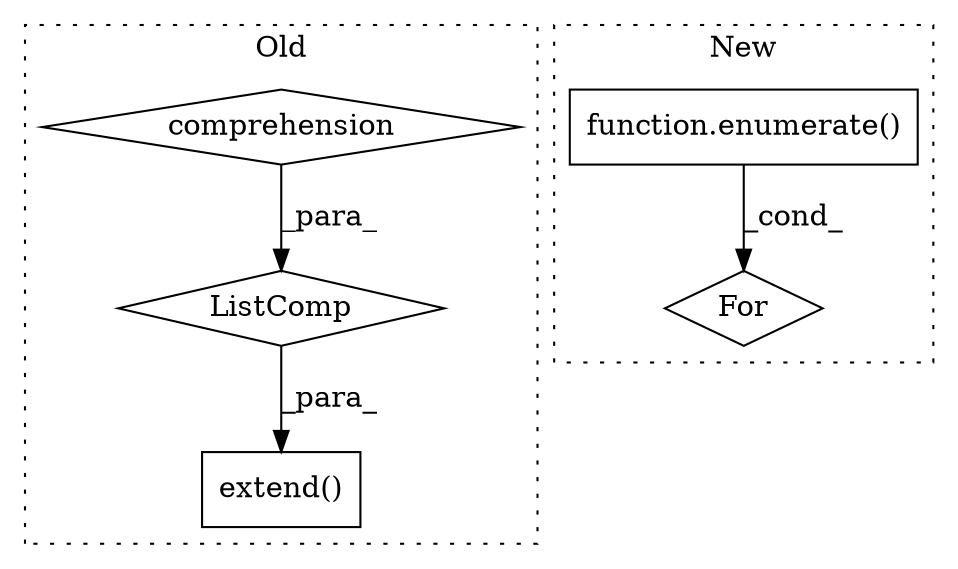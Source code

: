 digraph G {
subgraph cluster0 {
1 [label="extend()" a="75" s="1144,1181" l="19,1" shape="box"];
4 [label="comprehension" a="45" s="1115" l="3" shape="diamond"];
5 [label="ListComp" a="106" s="1085" l="50" shape="diamond"];
label = "Old";
style="dotted";
}
subgraph cluster1 {
2 [label="function.enumerate()" a="75" s="891,909" l="10,1" shape="box"];
3 [label="For" a="107" s="880,910" l="4,18" shape="diamond"];
label = "New";
style="dotted";
}
2 -> 3 [label="_cond_"];
4 -> 5 [label="_para_"];
5 -> 1 [label="_para_"];
}